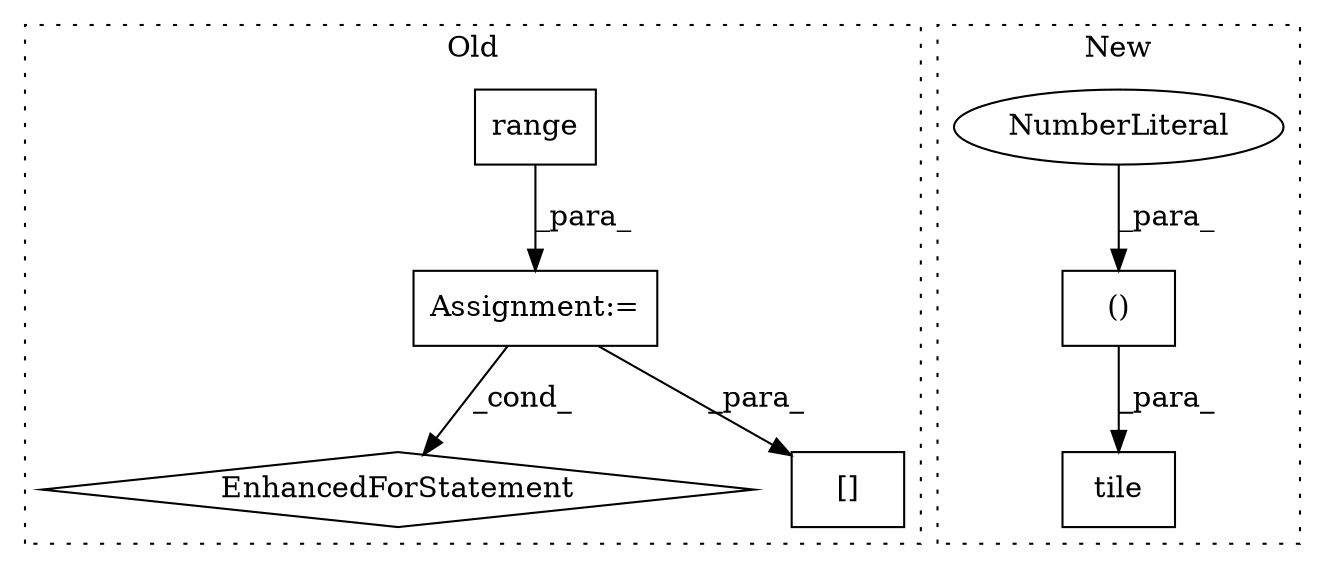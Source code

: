 digraph G {
subgraph cluster0 {
1 [label="EnhancedForStatement" a="70" s="5590,5668" l="57,2" shape="diamond"];
3 [label="Assignment:=" a="7" s="5590,5668" l="57,2" shape="box"];
4 [label="range" a="32" s="5655,5667" l="6,1" shape="box"];
5 [label="[]" a="2" s="5741,5749" l="7,1" shape="box"];
label = "Old";
style="dotted";
}
subgraph cluster1 {
2 [label="tile" a="32" s="5454,5488" l="5,2" shape="box"];
6 [label="()" a="106" s="5468" l="20" shape="box"];
7 [label="NumberLiteral" a="34" s="5487" l="1" shape="ellipse"];
label = "New";
style="dotted";
}
3 -> 1 [label="_cond_"];
3 -> 5 [label="_para_"];
4 -> 3 [label="_para_"];
6 -> 2 [label="_para_"];
7 -> 6 [label="_para_"];
}